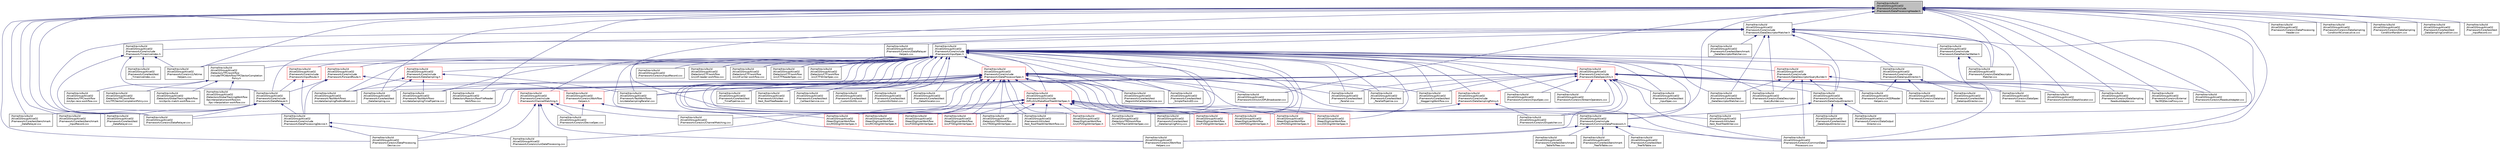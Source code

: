 digraph "/home/travis/build/AliceO2Group/AliceO2/Framework/Core/include/Framework/DataProcessingHeader.h"
{
 // INTERACTIVE_SVG=YES
  bgcolor="transparent";
  edge [fontname="Helvetica",fontsize="10",labelfontname="Helvetica",labelfontsize="10"];
  node [fontname="Helvetica",fontsize="10",shape=record];
  Node14 [label="/home/travis/build\l/AliceO2Group/AliceO2\l/Framework/Core/include\l/Framework/DataProcessingHeader.h",height=0.2,width=0.4,color="black", fillcolor="grey75", style="filled", fontcolor="black"];
  Node14 -> Node15 [dir="back",color="midnightblue",fontsize="10",style="solid",fontname="Helvetica"];
  Node15 [label="/home/travis/build\l/AliceO2Group/AliceO2\l/Detectors/Raw/src/RawFileReader\lWorkflow.cxx",height=0.2,width=0.4,color="black",URL="$d3/d87/RawFileReaderWorkflow_8cxx.html"];
  Node14 -> Node16 [dir="back",color="midnightblue",fontsize="10",style="solid",fontname="Helvetica"];
  Node16 [label="/home/travis/build\l/AliceO2Group/AliceO2\l/Framework/Core/include\l/Framework/DataDescriptorMatcher.h",height=0.2,width=0.4,color="black",URL="$d3/da3/DataDescriptorMatcher_8h.html"];
  Node16 -> Node17 [dir="back",color="midnightblue",fontsize="10",style="solid",fontname="Helvetica"];
  Node17 [label="/home/travis/build\l/AliceO2Group/AliceO2\l/Framework/Core/include\l/Framework/DataInputDirector.h",height=0.2,width=0.4,color="black",URL="$d0/d9c/DataInputDirector_8h.html"];
  Node17 -> Node18 [dir="back",color="midnightblue",fontsize="10",style="solid",fontname="Helvetica"];
  Node18 [label="/home/travis/build\l/AliceO2Group/AliceO2\l/Framework/Core/src/AODReader\lHelpers.cxx",height=0.2,width=0.4,color="black",URL="$d4/dc5/AODReaderHelpers_8cxx.html"];
  Node17 -> Node19 [dir="back",color="midnightblue",fontsize="10",style="solid",fontname="Helvetica"];
  Node19 [label="/home/travis/build\l/AliceO2Group/AliceO2\l/Framework/Core/src/DataInput\lDirector.cxx",height=0.2,width=0.4,color="black",URL="$d6/d2a/DataInputDirector_8cxx.html"];
  Node17 -> Node20 [dir="back",color="midnightblue",fontsize="10",style="solid",fontname="Helvetica"];
  Node20 [label="/home/travis/build\l/AliceO2Group/AliceO2\l/Framework/Core/test/test\l_DataInputDirector.cxx",height=0.2,width=0.4,color="black",URL="$df/d68/test__DataInputDirector_8cxx.html"];
  Node16 -> Node21 [dir="back",color="midnightblue",fontsize="10",style="solid",fontname="Helvetica"];
  Node21 [label="/home/travis/build\l/AliceO2Group/AliceO2\l/Framework/Core/include\l/Framework/DataMatcherWalker.h",height=0.2,width=0.4,color="black",URL="$d7/dc7/DataMatcherWalker_8h.html"];
  Node21 -> Node22 [dir="back",color="midnightblue",fontsize="10",style="solid",fontname="Helvetica"];
  Node22 [label="/home/travis/build\l/AliceO2Group/AliceO2\l/Framework/Core/src/DataDescriptor\lMatcher.cxx",height=0.2,width=0.4,color="black",URL="$d0/d2b/DataDescriptorMatcher_8cxx.html"];
  Node21 -> Node23 [dir="back",color="midnightblue",fontsize="10",style="solid",fontname="Helvetica"];
  Node23 [label="/home/travis/build\l/AliceO2Group/AliceO2\l/Framework/Core/src/DataSpec\lUtils.cxx",height=0.2,width=0.4,color="black",URL="$d4/dab/DataSpecUtils_8cxx.html"];
  Node16 -> Node24 [dir="back",color="midnightblue",fontsize="10",style="solid",fontname="Helvetica"];
  Node24 [label="/home/travis/build\l/AliceO2Group/AliceO2\l/Framework/Core/include\l/Framework/DataOutputDirector.h",height=0.2,width=0.4,color="black",URL="$d4/d61/DataOutputDirector_8h.html"];
  Node24 -> Node25 [dir="back",color="midnightblue",fontsize="10",style="solid",fontname="Helvetica"];
  Node25 [label="/home/travis/build\l/AliceO2Group/AliceO2\l/Framework/Core/include\l/Framework/CommonDataProcessors.h",height=0.2,width=0.4,color="black",URL="$d6/d58/CommonDataProcessors_8h.html"];
  Node25 -> Node26 [dir="back",color="midnightblue",fontsize="10",style="solid",fontname="Helvetica"];
  Node26 [label="/home/travis/build\l/AliceO2Group/AliceO2\l/Framework/Core/src/CommonData\lProcessors.cxx",height=0.2,width=0.4,color="black",URL="$df/d93/CommonDataProcessors_8cxx.html"];
  Node25 -> Node27 [dir="back",color="midnightblue",fontsize="10",style="solid",fontname="Helvetica"];
  Node27 [label="/home/travis/build\l/AliceO2Group/AliceO2\l/Framework/Core/src/Workflow\lHelpers.cxx",height=0.2,width=0.4,color="black",URL="$dc/da7/WorkflowHelpers_8cxx.html"];
  Node25 -> Node28 [dir="back",color="midnightblue",fontsize="10",style="solid",fontname="Helvetica"];
  Node28 [label="/home/travis/build\l/AliceO2Group/AliceO2\l/Framework/Core/test/benchmark\l_TableToTree.cxx",height=0.2,width=0.4,color="black",URL="$d9/dd7/benchmark__TableToTree_8cxx.html"];
  Node25 -> Node29 [dir="back",color="midnightblue",fontsize="10",style="solid",fontname="Helvetica"];
  Node29 [label="/home/travis/build\l/AliceO2Group/AliceO2\l/Framework/Core/test/benchmark\l_TreeToTable.cxx",height=0.2,width=0.4,color="black",URL="$dc/dc4/benchmark__TreeToTable_8cxx.html"];
  Node25 -> Node30 [dir="back",color="midnightblue",fontsize="10",style="solid",fontname="Helvetica"];
  Node30 [label="/home/travis/build\l/AliceO2Group/AliceO2\l/Framework/Core/test/test\l_TreeToTable.cxx",height=0.2,width=0.4,color="black",URL="$da/dae/test__TreeToTable_8cxx.html"];
  Node24 -> Node31 [dir="back",color="midnightblue",fontsize="10",style="solid",fontname="Helvetica"];
  Node31 [label="/home/travis/build\l/AliceO2Group/AliceO2\l/Framework/Core/src/DataOutput\lDirector.cxx",height=0.2,width=0.4,color="black",URL="$db/d61/DataOutputDirector_8cxx.html"];
  Node24 -> Node32 [dir="back",color="midnightblue",fontsize="10",style="solid",fontname="Helvetica"];
  Node32 [label="/home/travis/build\l/AliceO2Group/AliceO2\l/Framework/Core/test/test\l_DataOutputDirector.cxx",height=0.2,width=0.4,color="black",URL="$d8/de2/test__DataOutputDirector_8cxx.html"];
  Node16 -> Node33 [dir="back",color="midnightblue",fontsize="10",style="solid",fontname="Helvetica"];
  Node33 [label="/home/travis/build\l/AliceO2Group/AliceO2\l/Framework/Core/include\l/Framework/DataRelayer.h",height=0.2,width=0.4,color="black",URL="$df/d59/DataRelayer_8h.html"];
  Node33 -> Node34 [dir="back",color="midnightblue",fontsize="10",style="solid",fontname="Helvetica"];
  Node34 [label="/home/travis/build\l/AliceO2Group/AliceO2\l/Framework/Core/include\l/Framework/DataProcessingDevice.h",height=0.2,width=0.4,color="black",URL="$d3/d4b/DataProcessingDevice_8h.html"];
  Node34 -> Node35 [dir="back",color="midnightblue",fontsize="10",style="solid",fontname="Helvetica"];
  Node35 [label="/home/travis/build\l/AliceO2Group/AliceO2\l/Framework/Core/src/DataProcessing\lDevice.cxx",height=0.2,width=0.4,color="black",URL="$db/dac/DataProcessingDevice_8cxx.html"];
  Node34 -> Node36 [dir="back",color="midnightblue",fontsize="10",style="solid",fontname="Helvetica"];
  Node36 [label="/home/travis/build\l/AliceO2Group/AliceO2\l/Framework/Core/src/runDataProcessing.cxx",height=0.2,width=0.4,color="black",URL="$d7/d54/runDataProcessing_8cxx.html"];
  Node33 -> Node37 [dir="back",color="midnightblue",fontsize="10",style="solid",fontname="Helvetica"];
  Node37 [label="/home/travis/build\l/AliceO2Group/AliceO2\l/Framework/Core/src/DataRelayer.cxx",height=0.2,width=0.4,color="black",URL="$d1/d57/DataRelayer_8cxx.html"];
  Node33 -> Node38 [dir="back",color="midnightblue",fontsize="10",style="solid",fontname="Helvetica"];
  Node38 [label="/home/travis/build\l/AliceO2Group/AliceO2\l/Framework/Core/test/benchmark\l_DataRelayer.cxx",height=0.2,width=0.4,color="black",URL="$d8/dd6/benchmark__DataRelayer_8cxx.html"];
  Node33 -> Node39 [dir="back",color="midnightblue",fontsize="10",style="solid",fontname="Helvetica"];
  Node39 [label="/home/travis/build\l/AliceO2Group/AliceO2\l/Framework/Core/test/benchmark\l_InputRecord.cxx",height=0.2,width=0.4,color="black",URL="$df/d93/benchmark__InputRecord_8cxx.html"];
  Node33 -> Node40 [dir="back",color="midnightblue",fontsize="10",style="solid",fontname="Helvetica"];
  Node40 [label="/home/travis/build\l/AliceO2Group/AliceO2\l/Framework/Core/test/test\l_DataRelayer.cxx",height=0.2,width=0.4,color="black",URL="$dc/d6d/test__DataRelayer_8cxx.html"];
  Node16 -> Node41 [dir="back",color="midnightblue",fontsize="10",style="solid",fontname="Helvetica"];
  Node41 [label="/home/travis/build\l/AliceO2Group/AliceO2\l/Framework/Core/include\l/Framework/InputSpec.h",height=0.2,width=0.4,color="black",URL="$d5/d3f/InputSpec_8h.html"];
  Node41 -> Node42 [dir="back",color="midnightblue",fontsize="10",style="solid",fontname="Helvetica"];
  Node42 [label="/home/travis/build\l/AliceO2Group/AliceO2\l/Detectors/CTF/workflow\l/src/ctf-reader-workflow.cxx",height=0.2,width=0.4,color="black",URL="$dc/d55/ctf-reader-workflow_8cxx.html"];
  Node41 -> Node43 [dir="back",color="midnightblue",fontsize="10",style="solid",fontname="Helvetica"];
  Node43 [label="/home/travis/build\l/AliceO2Group/AliceO2\l/Detectors/CTF/workflow\l/src/ctf-writer-workflow.cxx",height=0.2,width=0.4,color="black",URL="$d7/dcb/ctf-writer-workflow_8cxx.html"];
  Node41 -> Node44 [dir="back",color="midnightblue",fontsize="10",style="solid",fontname="Helvetica"];
  Node44 [label="/home/travis/build\l/AliceO2Group/AliceO2\l/Detectors/CTF/workflow\l/src/CTFReaderSpec.cxx",height=0.2,width=0.4,color="black",URL="$d8/d12/CTFReaderSpec_8cxx.html"];
  Node41 -> Node45 [dir="back",color="midnightblue",fontsize="10",style="solid",fontname="Helvetica"];
  Node45 [label="/home/travis/build\l/AliceO2Group/AliceO2\l/Detectors/CTF/workflow\l/src/CTFWriterSpec.cxx",height=0.2,width=0.4,color="black",URL="$d4/dd7/CTFWriterSpec_8cxx.html"];
  Node41 -> Node46 [dir="back",color="midnightblue",fontsize="10",style="solid",fontname="Helvetica"];
  Node46 [label="/home/travis/build\l/AliceO2Group/AliceO2\l/Detectors/TPC/workflow\l/include/TPCWorkflow/TPCSectorCompletion\lPolicy.h",height=0.2,width=0.4,color="black",URL="$df/d6d/TPCSectorCompletionPolicy_8h.html",tooltip="DPL completion policy helper for TPC scetor data. "];
  Node46 -> Node47 [dir="back",color="midnightblue",fontsize="10",style="solid",fontname="Helvetica"];
  Node47 [label="/home/travis/build\l/AliceO2Group/AliceO2\l/Detectors/GlobalTrackingWorkflow\l/src/tpcits-match-workflow.cxx",height=0.2,width=0.4,color="black",URL="$db/d94/tpcits-match-workflow_8cxx.html"];
  Node46 -> Node48 [dir="back",color="midnightblue",fontsize="10",style="solid",fontname="Helvetica"];
  Node48 [label="/home/travis/build\l/AliceO2Group/AliceO2\l/Detectors/GlobalTrackingWorkflow\l/tpcinterpolationworkflow/src\l/tpc-interpolation-workflow.cxx",height=0.2,width=0.4,color="black",URL="$d5/d57/tpc-interpolation-workflow_8cxx.html"];
  Node46 -> Node49 [dir="back",color="midnightblue",fontsize="10",style="solid",fontname="Helvetica"];
  Node49 [label="/home/travis/build\l/AliceO2Group/AliceO2\l/Detectors/TPC/workflow\l/src/tpc-reco-workflow.cxx",height=0.2,width=0.4,color="black",URL="$d3/dbf/tpc-reco-workflow_8cxx.html",tooltip="Basic DPL workflow for TPC reconstruction starting from digits. "];
  Node46 -> Node50 [dir="back",color="midnightblue",fontsize="10",style="solid",fontname="Helvetica"];
  Node50 [label="/home/travis/build\l/AliceO2Group/AliceO2\l/Detectors/TPC/workflow\l/src/TPCSectorCompletionPolicy.cxx",height=0.2,width=0.4,color="black",URL="$dd/dd3/TPCSectorCompletionPolicy_8cxx.html",tooltip="DPL completion policy helper for TPC scetor data. "];
  Node41 -> Node51 [dir="back",color="midnightblue",fontsize="10",style="solid",fontname="Helvetica"];
  Node51 [label="/home/travis/build\l/AliceO2Group/AliceO2\l/Detectors/TRD/workflow\l/src/TRDDigitWriterSpec.cxx",height=0.2,width=0.4,color="black",URL="$dd/d1a/TRDDigitWriterSpec_8cxx.html"];
  Node41 -> Node52 [dir="back",color="midnightblue",fontsize="10",style="solid",fontname="Helvetica"];
  Node52 [label="/home/travis/build\l/AliceO2Group/AliceO2\l/Detectors/TRD/workflow\l/src/TRDTrackletWriterSpec.cxx",height=0.2,width=0.4,color="black",URL="$d0/dfb/TRDTrackletWriterSpec_8cxx.html"];
  Node41 -> Node53 [dir="back",color="midnightblue",fontsize="10",style="solid",fontname="Helvetica"];
  Node53 [label="/home/travis/build\l/AliceO2Group/AliceO2\l/Framework/Core/include\l/Framework/ChannelMatching.h",height=0.2,width=0.4,color="red",URL="$d3/d2c/ChannelMatching_8h.html"];
  Node53 -> Node54 [dir="back",color="midnightblue",fontsize="10",style="solid",fontname="Helvetica"];
  Node54 [label="/home/travis/build\l/AliceO2Group/AliceO2\l/Framework/Core/src/ChannelMatching.cxx",height=0.2,width=0.4,color="black",URL="$d6/d34/ChannelMatching_8cxx.html"];
  Node53 -> Node35 [dir="back",color="midnightblue",fontsize="10",style="solid",fontname="Helvetica"];
  Node53 -> Node55 [dir="back",color="midnightblue",fontsize="10",style="solid",fontname="Helvetica"];
  Node55 [label="/home/travis/build\l/AliceO2Group/AliceO2\l/Framework/Core/src/DeviceSpec.cxx",height=0.2,width=0.4,color="black",URL="$d8/d84/DeviceSpec_8cxx.html"];
  Node53 -> Node36 [dir="back",color="midnightblue",fontsize="10",style="solid",fontname="Helvetica"];
  Node53 -> Node27 [dir="back",color="midnightblue",fontsize="10",style="solid",fontname="Helvetica"];
  Node41 -> Node25 [dir="back",color="midnightblue",fontsize="10",style="solid",fontname="Helvetica"];
  Node41 -> Node57 [dir="back",color="midnightblue",fontsize="10",style="solid",fontname="Helvetica"];
  Node57 [label="/home/travis/build\l/AliceO2Group/AliceO2\l/Framework/Core/include\l/Framework/DataDescriptorQueryBuilder.h",height=0.2,width=0.4,color="red",URL="$db/de2/DataDescriptorQueryBuilder_8h.html"];
  Node57 -> Node24 [dir="back",color="midnightblue",fontsize="10",style="solid",fontname="Helvetica"];
  Node57 -> Node26 [dir="back",color="midnightblue",fontsize="10",style="solid",fontname="Helvetica"];
  Node57 -> Node58 [dir="back",color="midnightblue",fontsize="10",style="solid",fontname="Helvetica"];
  Node58 [label="/home/travis/build\l/AliceO2Group/AliceO2\l/Framework/Core/src/DataDescriptor\lQueryBuilder.cxx",height=0.2,width=0.4,color="black",URL="$d3/d17/DataDescriptorQueryBuilder_8cxx.html"];
  Node57 -> Node19 [dir="back",color="midnightblue",fontsize="10",style="solid",fontname="Helvetica"];
  Node57 -> Node62 [dir="back",color="midnightblue",fontsize="10",style="solid",fontname="Helvetica"];
  Node62 [label="/home/travis/build\l/AliceO2Group/AliceO2\l/Framework/Core/test/test\l_DataDescriptorMatcher.cxx",height=0.2,width=0.4,color="black",URL="$dd/d1e/test__DataDescriptorMatcher_8cxx.html"];
  Node41 -> Node24 [dir="back",color="midnightblue",fontsize="10",style="solid",fontname="Helvetica"];
  Node41 -> Node64 [dir="back",color="midnightblue",fontsize="10",style="solid",fontname="Helvetica"];
  Node64 [label="/home/travis/build\l/AliceO2Group/AliceO2\l/Framework/Core/include\l/Framework/DataProcessorSpec.h",height=0.2,width=0.4,color="red",URL="$d0/df4/DataProcessorSpec_8h.html"];
  Node64 -> Node51 [dir="back",color="midnightblue",fontsize="10",style="solid",fontname="Helvetica"];
  Node64 -> Node52 [dir="back",color="midnightblue",fontsize="10",style="solid",fontname="Helvetica"];
  Node64 -> Node25 [dir="back",color="midnightblue",fontsize="10",style="solid",fontname="Helvetica"];
  Node64 -> Node26 [dir="back",color="midnightblue",fontsize="10",style="solid",fontname="Helvetica"];
  Node64 -> Node36 [dir="back",color="midnightblue",fontsize="10",style="solid",fontname="Helvetica"];
  Node64 -> Node358 [dir="back",color="midnightblue",fontsize="10",style="solid",fontname="Helvetica"];
  Node358 [label="/home/travis/build\l/AliceO2Group/AliceO2\l/Framework/Core/test/test\l_CallbackService.cxx",height=0.2,width=0.4,color="black",URL="$db/d30/test__CallbackService_8cxx.html"];
  Node64 -> Node360 [dir="back",color="midnightblue",fontsize="10",style="solid",fontname="Helvetica"];
  Node360 [label="/home/travis/build\l/AliceO2Group/AliceO2\l/Framework/Core/test/test\l_CustomGUIGL.cxx",height=0.2,width=0.4,color="black",URL="$d5/d47/test__CustomGUIGL_8cxx.html"];
  Node64 -> Node361 [dir="back",color="midnightblue",fontsize="10",style="solid",fontname="Helvetica"];
  Node361 [label="/home/travis/build\l/AliceO2Group/AliceO2\l/Framework/Core/test/test\l_CustomGUISokol.cxx",height=0.2,width=0.4,color="black",URL="$d6/dd1/test__CustomGUISokol_8cxx.html"];
  Node64 -> Node364 [dir="back",color="midnightblue",fontsize="10",style="solid",fontname="Helvetica"];
  Node364 [label="/home/travis/build\l/AliceO2Group/AliceO2\l/Framework/Core/test/test\l_DataAllocator.cxx",height=0.2,width=0.4,color="black",URL="$d2/da2/test__DataAllocator_8cxx.html"];
  Node64 -> Node367 [dir="back",color="midnightblue",fontsize="10",style="solid",fontname="Helvetica"];
  Node367 [label="/home/travis/build\l/AliceO2Group/AliceO2\l/Framework/Core/test/test\l_Parallel.cxx",height=0.2,width=0.4,color="black",URL="$d3/d66/test__Parallel_8cxx.html"];
  Node64 -> Node368 [dir="back",color="midnightblue",fontsize="10",style="solid",fontname="Helvetica"];
  Node368 [label="/home/travis/build\l/AliceO2Group/AliceO2\l/Framework/Core/test/test\l_ParallelPipeline.cxx",height=0.2,width=0.4,color="black",URL="$d8/d7e/test__ParallelPipeline_8cxx.html"];
  Node64 -> Node371 [dir="back",color="midnightblue",fontsize="10",style="solid",fontname="Helvetica"];
  Node371 [label="/home/travis/build\l/AliceO2Group/AliceO2\l/Framework/Core/test/test\l_RegionInfoCallbackService.cxx",height=0.2,width=0.4,color="black",URL="$d7/d71/test__RegionInfoCallbackService_8cxx.html"];
  Node64 -> Node378 [dir="back",color="midnightblue",fontsize="10",style="solid",fontname="Helvetica"];
  Node378 [label="/home/travis/build\l/AliceO2Group/AliceO2\l/Framework/Core/test/test\l_SimpleTracksED.cxx",height=0.2,width=0.4,color="black",URL="$d7/d18/test__SimpleTracksED_8cxx.html"];
  Node64 -> Node382 [dir="back",color="midnightblue",fontsize="10",style="solid",fontname="Helvetica"];
  Node382 [label="/home/travis/build\l/AliceO2Group/AliceO2\l/Framework/Core/test/test\l_StaggeringWorkflow.cxx",height=0.2,width=0.4,color="black",URL="$dd/d16/test__StaggeringWorkflow_8cxx.html"];
  Node64 -> Node384 [dir="back",color="midnightblue",fontsize="10",style="solid",fontname="Helvetica"];
  Node384 [label="/home/travis/build\l/AliceO2Group/AliceO2\l/Framework/Core/test/test\l_TimePipeline.cxx",height=0.2,width=0.4,color="black",URL="$d1/d4f/test__TimePipeline_8cxx.html"];
  Node64 -> Node386 [dir="back",color="midnightblue",fontsize="10",style="solid",fontname="Helvetica"];
  Node386 [label="/home/travis/build\l/AliceO2Group/AliceO2\l/Framework/TestWorkflows\l/src/dataSamplingParallel.cxx",height=0.2,width=0.4,color="black",URL="$d3/dbe/dataSamplingParallel_8cxx.html"];
  Node64 -> Node387 [dir="back",color="midnightblue",fontsize="10",style="solid",fontname="Helvetica"];
  Node387 [label="/home/travis/build\l/AliceO2Group/AliceO2\l/Framework/TestWorkflows\l/src/dataSamplingPodAndRoot.cxx",height=0.2,width=0.4,color="black",URL="$de/da3/dataSamplingPodAndRoot_8cxx.html"];
  Node64 -> Node388 [dir="back",color="midnightblue",fontsize="10",style="solid",fontname="Helvetica"];
  Node388 [label="/home/travis/build\l/AliceO2Group/AliceO2\l/Framework/TestWorkflows\l/src/dataSamplingTimePipeline.cxx",height=0.2,width=0.4,color="black",URL="$db/d9e/dataSamplingTimePipeline_8cxx.html"];
  Node64 -> Node486 [dir="back",color="midnightblue",fontsize="10",style="solid",fontname="Helvetica"];
  Node486 [label="/home/travis/build\l/AliceO2Group/AliceO2\l/Framework/Utils/include\l/DPLUtils/MakeRootTreeWriterSpec.h",height=0.2,width=0.4,color="red",URL="$d5/dc8/MakeRootTreeWriterSpec_8h.html",tooltip="Configurable generator for RootTreeWriter processor spec. "];
  Node486 -> Node51 [dir="back",color="midnightblue",fontsize="10",style="solid",fontname="Helvetica"];
  Node486 -> Node52 [dir="back",color="midnightblue",fontsize="10",style="solid",fontname="Helvetica"];
  Node486 -> Node487 [dir="back",color="midnightblue",fontsize="10",style="solid",fontname="Helvetica"];
  Node487 [label="/home/travis/build\l/AliceO2Group/AliceO2\l/Framework/Utils/test\l/test_RootTreeWriter.cxx",height=0.2,width=0.4,color="black",URL="$da/dcf/test__RootTreeWriter_8cxx.html"];
  Node486 -> Node411 [dir="back",color="midnightblue",fontsize="10",style="solid",fontname="Helvetica"];
  Node411 [label="/home/travis/build\l/AliceO2Group/AliceO2\l/Framework/Utils/test\l/test_RootTreeWriterWorkflow.cxx",height=0.2,width=0.4,color="black",URL="$d1/d02/test__RootTreeWriterWorkflow_8cxx.html"];
  Node486 -> Node488 [dir="back",color="midnightblue",fontsize="10",style="solid",fontname="Helvetica"];
  Node488 [label="/home/travis/build\l/AliceO2Group/AliceO2\l/Steer/DigitizerWorkflow\l/src/CPVDigitWriterSpec.h",height=0.2,width=0.4,color="red",URL="$d1/dc0/CPVDigitWriterSpec_8h.html"];
  Node486 -> Node490 [dir="back",color="midnightblue",fontsize="10",style="solid",fontname="Helvetica"];
  Node490 [label="/home/travis/build\l/AliceO2Group/AliceO2\l/Steer/DigitizerWorkflow\l/src/FDDDigitWriterSpec.h",height=0.2,width=0.4,color="red",URL="$d8/dcd/FDDDigitWriterSpec_8h.html"];
  Node486 -> Node491 [dir="back",color="midnightblue",fontsize="10",style="solid",fontname="Helvetica"];
  Node491 [label="/home/travis/build\l/AliceO2Group/AliceO2\l/Steer/DigitizerWorkflow\l/src/FT0DigitWriterSpec.h",height=0.2,width=0.4,color="red",URL="$d4/d85/FT0DigitWriterSpec_8h.html"];
  Node486 -> Node492 [dir="back",color="midnightblue",fontsize="10",style="solid",fontname="Helvetica"];
  Node492 [label="/home/travis/build\l/AliceO2Group/AliceO2\l/Steer/DigitizerWorkflow\l/src/FV0DigitWriterSpec.h",height=0.2,width=0.4,color="red",URL="$d3/d12/FV0DigitWriterSpec_8h.html"];
  Node486 -> Node493 [dir="back",color="midnightblue",fontsize="10",style="solid",fontname="Helvetica"];
  Node493 [label="/home/travis/build\l/AliceO2Group/AliceO2\l/Steer/DigitizerWorkflow\l/src/HMPIDDigitWriterSpec.h",height=0.2,width=0.4,color="red",URL="$d5/d5b/HMPIDDigitWriterSpec_8h.html"];
  Node486 -> Node494 [dir="back",color="midnightblue",fontsize="10",style="solid",fontname="Helvetica"];
  Node494 [label="/home/travis/build\l/AliceO2Group/AliceO2\l/Steer/DigitizerWorkflow\l/src/MCHDigitWriterSpec.h",height=0.2,width=0.4,color="red",URL="$d8/d60/MCHDigitWriterSpec_8h.html"];
  Node486 -> Node495 [dir="back",color="midnightblue",fontsize="10",style="solid",fontname="Helvetica"];
  Node495 [label="/home/travis/build\l/AliceO2Group/AliceO2\l/Steer/DigitizerWorkflow\l/src/MIDDigitWriterSpec.h",height=0.2,width=0.4,color="red",URL="$d9/d65/MIDDigitWriterSpec_8h.html"];
  Node486 -> Node496 [dir="back",color="midnightblue",fontsize="10",style="solid",fontname="Helvetica"];
  Node496 [label="/home/travis/build\l/AliceO2Group/AliceO2\l/Steer/DigitizerWorkflow\l/src/PHOSDigitWriterSpec.h",height=0.2,width=0.4,color="red",URL="$d4/d33/PHOSDigitWriterSpec_8h.html"];
  Node486 -> Node497 [dir="back",color="midnightblue",fontsize="10",style="solid",fontname="Helvetica"];
  Node497 [label="/home/travis/build\l/AliceO2Group/AliceO2\l/Steer/DigitizerWorkflow\l/src/ZDCDigitWriterSpec.h",height=0.2,width=0.4,color="red",URL="$d9/d31/ZDCDigitWriterSpec_8h.html"];
  Node64 -> Node499 [dir="back",color="midnightblue",fontsize="10",style="solid",fontname="Helvetica"];
  Node499 [label="/home/travis/build\l/AliceO2Group/AliceO2\l/Framework/Utils/src/DPLBroadcaster.cxx",height=0.2,width=0.4,color="black",URL="$d5/d63/DPLBroadcaster_8cxx.html",tooltip="Implementation of generic DPL broadcaster, v0.1. "];
  Node64 -> Node410 [dir="back",color="midnightblue",fontsize="10",style="solid",fontname="Helvetica"];
  Node410 [label="/home/travis/build\l/AliceO2Group/AliceO2\l/Framework/Utils/test\l/test_RootTreeReader.cxx",height=0.2,width=0.4,color="black",URL="$d6/d0d/test__RootTreeReader_8cxx.html"];
  Node64 -> Node411 [dir="back",color="midnightblue",fontsize="10",style="solid",fontname="Helvetica"];
  Node64 -> Node488 [dir="back",color="midnightblue",fontsize="10",style="solid",fontname="Helvetica"];
  Node64 -> Node490 [dir="back",color="midnightblue",fontsize="10",style="solid",fontname="Helvetica"];
  Node64 -> Node491 [dir="back",color="midnightblue",fontsize="10",style="solid",fontname="Helvetica"];
  Node64 -> Node492 [dir="back",color="midnightblue",fontsize="10",style="solid",fontname="Helvetica"];
  Node64 -> Node493 [dir="back",color="midnightblue",fontsize="10",style="solid",fontname="Helvetica"];
  Node64 -> Node494 [dir="back",color="midnightblue",fontsize="10",style="solid",fontname="Helvetica"];
  Node64 -> Node495 [dir="back",color="midnightblue",fontsize="10",style="solid",fontname="Helvetica"];
  Node64 -> Node496 [dir="back",color="midnightblue",fontsize="10",style="solid",fontname="Helvetica"];
  Node64 -> Node497 [dir="back",color="midnightblue",fontsize="10",style="solid",fontname="Helvetica"];
  Node41 -> Node463 [dir="back",color="midnightblue",fontsize="10",style="solid",fontname="Helvetica"];
  Node463 [label="/home/travis/build\l/AliceO2Group/AliceO2\l/Framework/Core/include\l/Framework/DataSampling.h",height=0.2,width=0.4,color="red",URL="$d7/d78/DataSampling_8h.html",tooltip="Definition of O2 Data Sampling, v1.0. "];
  Node463 -> Node327 [dir="back",color="midnightblue",fontsize="10",style="solid",fontname="Helvetica"];
  Node327 [label="/home/travis/build\l/AliceO2Group/AliceO2\l/Framework/Core/test/test\l_DataSampling.cxx",height=0.2,width=0.4,color="black",URL="$d1/de8/test__DataSampling_8cxx.html"];
  Node463 -> Node386 [dir="back",color="midnightblue",fontsize="10",style="solid",fontname="Helvetica"];
  Node463 -> Node387 [dir="back",color="midnightblue",fontsize="10",style="solid",fontname="Helvetica"];
  Node463 -> Node388 [dir="back",color="midnightblue",fontsize="10",style="solid",fontname="Helvetica"];
  Node41 -> Node539 [dir="back",color="midnightblue",fontsize="10",style="solid",fontname="Helvetica"];
  Node539 [label="/home/travis/build\l/AliceO2Group/AliceO2\l/Framework/Core/include\l/Framework/DataSamplingPolicy.h",height=0.2,width=0.4,color="red",URL="$d2/d1b/DataSamplingPolicy_8h.html",tooltip="A declaration of O2 Data Sampling Policy. "];
  Node539 -> Node429 [dir="back",color="midnightblue",fontsize="10",style="solid",fontname="Helvetica"];
  Node429 [label="/home/travis/build\l/AliceO2Group/AliceO2\l/Framework/Core/src/Dispatcher.cxx",height=0.2,width=0.4,color="black",URL="$d1/dca/Dispatcher_8cxx.html",tooltip="Implementation of Dispatcher for O2 Data Sampling. "];
  Node539 -> Node540 [dir="back",color="midnightblue",fontsize="10",style="solid",fontname="Helvetica"];
  Node540 [label="/home/travis/build\l/AliceO2Group/AliceO2\l/Framework/Core/test/test\l_DataSamplingPolicy.cxx",height=0.2,width=0.4,color="black",URL="$d3/ddc/test__DataSamplingPolicy_8cxx.html"];
  Node41 -> Node541 [dir="back",color="midnightblue",fontsize="10",style="solid",fontname="Helvetica"];
  Node541 [label="/home/travis/build\l/AliceO2Group/AliceO2\l/Framework/Core/include\l/Framework/DataSpecUtils.h",height=0.2,width=0.4,color="red",URL="$d6/d68/DataSpecUtils_8h.html"];
  Node541 -> Node15 [dir="back",color="midnightblue",fontsize="10",style="solid",fontname="Helvetica"];
  Node541 -> Node24 [dir="back",color="midnightblue",fontsize="10",style="solid",fontname="Helvetica"];
  Node541 -> Node539 [dir="back",color="midnightblue",fontsize="10",style="solid",fontname="Helvetica"];
  Node541 -> Node18 [dir="back",color="midnightblue",fontsize="10",style="solid",fontname="Helvetica"];
  Node541 -> Node54 [dir="back",color="midnightblue",fontsize="10",style="solid",fontname="Helvetica"];
  Node541 -> Node26 [dir="back",color="midnightblue",fontsize="10",style="solid",fontname="Helvetica"];
  Node541 -> Node569 [dir="back",color="midnightblue",fontsize="10",style="solid",fontname="Helvetica"];
  Node569 [label="/home/travis/build\l/AliceO2Group/AliceO2\l/Framework/Core/src/DataAllocator.cxx",height=0.2,width=0.4,color="black",URL="$db/d9d/DataAllocator_8cxx.html"];
  Node541 -> Node35 [dir="back",color="midnightblue",fontsize="10",style="solid",fontname="Helvetica"];
  Node541 -> Node37 [dir="back",color="midnightblue",fontsize="10",style="solid",fontname="Helvetica"];
  Node541 -> Node326 [dir="back",color="midnightblue",fontsize="10",style="solid",fontname="Helvetica"];
  Node326 [label="/home/travis/build\l/AliceO2Group/AliceO2\l/Framework/Core/src/DataSampling\lReadoutAdapter.cxx",height=0.2,width=0.4,color="black",URL="$dc/da2/DataSamplingReadoutAdapter_8cxx.html"];
  Node541 -> Node23 [dir="back",color="midnightblue",fontsize="10",style="solid",fontname="Helvetica"];
  Node541 -> Node429 [dir="back",color="midnightblue",fontsize="10",style="solid",fontname="Helvetica"];
  Node541 -> Node331 [dir="back",color="midnightblue",fontsize="10",style="solid",fontname="Helvetica"];
  Node331 [label="/home/travis/build\l/AliceO2Group/AliceO2\l/Framework/Core/src/External\lFairMQDeviceProxy.cxx",height=0.2,width=0.4,color="black",URL="$dc/df3/ExternalFairMQDeviceProxy_8cxx.html"];
  Node541 -> Node570 [dir="back",color="midnightblue",fontsize="10",style="solid",fontname="Helvetica"];
  Node570 [label="/home/travis/build\l/AliceO2Group/AliceO2\l/Framework/Core/src/InputSpec.cxx",height=0.2,width=0.4,color="black",URL="$d6/dda/InputSpec_8cxx.html"];
  Node541 -> Node329 [dir="back",color="midnightblue",fontsize="10",style="solid",fontname="Helvetica"];
  Node329 [label="/home/travis/build\l/AliceO2Group/AliceO2\l/Framework/Core/src/ReadoutAdapter.cxx",height=0.2,width=0.4,color="black",URL="$da/df2/ReadoutAdapter_8cxx.html"];
  Node541 -> Node571 [dir="back",color="midnightblue",fontsize="10",style="solid",fontname="Helvetica"];
  Node571 [label="/home/travis/build\l/AliceO2Group/AliceO2\l/Framework/Core/src/StreamOperators.cxx",height=0.2,width=0.4,color="black",URL="$d2/d13/StreamOperators_8cxx.html"];
  Node541 -> Node27 [dir="back",color="midnightblue",fontsize="10",style="solid",fontname="Helvetica"];
  Node541 -> Node327 [dir="back",color="midnightblue",fontsize="10",style="solid",fontname="Helvetica"];
  Node541 -> Node572 [dir="back",color="midnightblue",fontsize="10",style="solid",fontname="Helvetica"];
  Node572 [label="/home/travis/build\l/AliceO2Group/AliceO2\l/Framework/Core/test/test\l_InputSpec.cxx",height=0.2,width=0.4,color="black",URL="$d5/d5b/test__InputSpec_8cxx.html"];
  Node541 -> Node367 [dir="back",color="midnightblue",fontsize="10",style="solid",fontname="Helvetica"];
  Node541 -> Node368 [dir="back",color="midnightblue",fontsize="10",style="solid",fontname="Helvetica"];
  Node541 -> Node382 [dir="back",color="midnightblue",fontsize="10",style="solid",fontname="Helvetica"];
  Node541 -> Node386 [dir="back",color="midnightblue",fontsize="10",style="solid",fontname="Helvetica"];
  Node41 -> Node573 [dir="back",color="midnightblue",fontsize="10",style="solid",fontname="Helvetica"];
  Node573 [label="/home/travis/build\l/AliceO2Group/AliceO2\l/Framework/Core/include\l/Framework/ForwardRoute.h",height=0.2,width=0.4,color="red",URL="$d7/d12/ForwardRoute_8h.html"];
  Node573 -> Node34 [dir="back",color="midnightblue",fontsize="10",style="solid",fontname="Helvetica"];
  Node573 -> Node33 [dir="back",color="midnightblue",fontsize="10",style="solid",fontname="Helvetica"];
  Node573 -> Node464 [dir="back",color="midnightblue",fontsize="10",style="solid",fontname="Helvetica"];
  Node464 [label="/home/travis/build\l/AliceO2Group/AliceO2\l/Framework/Core/src/Workflow\lHelpers.h",height=0.2,width=0.4,color="red",URL="$d9/da0/WorkflowHelpers_8h.html"];
  Node464 -> Node55 [dir="back",color="midnightblue",fontsize="10",style="solid",fontname="Helvetica"];
  Node464 -> Node27 [dir="back",color="midnightblue",fontsize="10",style="solid",fontname="Helvetica"];
  Node41 -> Node574 [dir="back",color="midnightblue",fontsize="10",style="solid",fontname="Helvetica"];
  Node574 [label="/home/travis/build\l/AliceO2Group/AliceO2\l/Framework/Core/include\l/Framework/InputRoute.h",height=0.2,width=0.4,color="red",URL="$d5/d19/InputRoute_8h.html"];
  Node574 -> Node34 [dir="back",color="midnightblue",fontsize="10",style="solid",fontname="Helvetica"];
  Node574 -> Node33 [dir="back",color="midnightblue",fontsize="10",style="solid",fontname="Helvetica"];
  Node41 -> Node26 [dir="back",color="midnightblue",fontsize="10",style="solid",fontname="Helvetica"];
  Node41 -> Node58 [dir="back",color="midnightblue",fontsize="10",style="solid",fontname="Helvetica"];
  Node41 -> Node464 [dir="back",color="midnightblue",fontsize="10",style="solid",fontname="Helvetica"];
  Node41 -> Node562 [dir="back",color="midnightblue",fontsize="10",style="solid",fontname="Helvetica"];
  Node562 [label="/home/travis/build\l/AliceO2Group/AliceO2\l/Framework/Core/src/InputRecord.cxx",height=0.2,width=0.4,color="black",URL="$df/d8e/InputRecord_8cxx.html"];
  Node41 -> Node570 [dir="back",color="midnightblue",fontsize="10",style="solid",fontname="Helvetica"];
  Node41 -> Node577 [dir="back",color="midnightblue",fontsize="10",style="solid",fontname="Helvetica"];
  Node577 [label="/home/travis/build\l/AliceO2Group/AliceO2\l/Framework/Core/src/Lifetime\lHelpers.cxx",height=0.2,width=0.4,color="black",URL="$d4/d7a/LifetimeHelpers_8cxx.html"];
  Node41 -> Node571 [dir="back",color="midnightblue",fontsize="10",style="solid",fontname="Helvetica"];
  Node41 -> Node358 [dir="back",color="midnightblue",fontsize="10",style="solid",fontname="Helvetica"];
  Node41 -> Node360 [dir="back",color="midnightblue",fontsize="10",style="solid",fontname="Helvetica"];
  Node41 -> Node361 [dir="back",color="midnightblue",fontsize="10",style="solid",fontname="Helvetica"];
  Node41 -> Node364 [dir="back",color="midnightblue",fontsize="10",style="solid",fontname="Helvetica"];
  Node41 -> Node62 [dir="back",color="midnightblue",fontsize="10",style="solid",fontname="Helvetica"];
  Node41 -> Node572 [dir="back",color="midnightblue",fontsize="10",style="solid",fontname="Helvetica"];
  Node41 -> Node367 [dir="back",color="midnightblue",fontsize="10",style="solid",fontname="Helvetica"];
  Node41 -> Node368 [dir="back",color="midnightblue",fontsize="10",style="solid",fontname="Helvetica"];
  Node41 -> Node371 [dir="back",color="midnightblue",fontsize="10",style="solid",fontname="Helvetica"];
  Node41 -> Node378 [dir="back",color="midnightblue",fontsize="10",style="solid",fontname="Helvetica"];
  Node41 -> Node382 [dir="back",color="midnightblue",fontsize="10",style="solid",fontname="Helvetica"];
  Node41 -> Node384 [dir="back",color="midnightblue",fontsize="10",style="solid",fontname="Helvetica"];
  Node41 -> Node386 [dir="back",color="midnightblue",fontsize="10",style="solid",fontname="Helvetica"];
  Node41 -> Node387 [dir="back",color="midnightblue",fontsize="10",style="solid",fontname="Helvetica"];
  Node41 -> Node388 [dir="back",color="midnightblue",fontsize="10",style="solid",fontname="Helvetica"];
  Node41 -> Node486 [dir="back",color="midnightblue",fontsize="10",style="solid",fontname="Helvetica"];
  Node41 -> Node410 [dir="back",color="midnightblue",fontsize="10",style="solid",fontname="Helvetica"];
  Node41 -> Node411 [dir="back",color="midnightblue",fontsize="10",style="solid",fontname="Helvetica"];
  Node41 -> Node488 [dir="back",color="midnightblue",fontsize="10",style="solid",fontname="Helvetica"];
  Node41 -> Node490 [dir="back",color="midnightblue",fontsize="10",style="solid",fontname="Helvetica"];
  Node41 -> Node491 [dir="back",color="midnightblue",fontsize="10",style="solid",fontname="Helvetica"];
  Node41 -> Node492 [dir="back",color="midnightblue",fontsize="10",style="solid",fontname="Helvetica"];
  Node41 -> Node493 [dir="back",color="midnightblue",fontsize="10",style="solid",fontname="Helvetica"];
  Node41 -> Node494 [dir="back",color="midnightblue",fontsize="10",style="solid",fontname="Helvetica"];
  Node41 -> Node495 [dir="back",color="midnightblue",fontsize="10",style="solid",fontname="Helvetica"];
  Node41 -> Node496 [dir="back",color="midnightblue",fontsize="10",style="solid",fontname="Helvetica"];
  Node41 -> Node497 [dir="back",color="midnightblue",fontsize="10",style="solid",fontname="Helvetica"];
  Node16 -> Node578 [dir="back",color="midnightblue",fontsize="10",style="solid",fontname="Helvetica"];
  Node578 [label="/home/travis/build\l/AliceO2Group/AliceO2\l/Framework/Core/include\l/Framework/TimesliceIndex.h",height=0.2,width=0.4,color="black",URL="$d4/def/TimesliceIndex_8h.html"];
  Node578 -> Node33 [dir="back",color="midnightblue",fontsize="10",style="solid",fontname="Helvetica"];
  Node578 -> Node37 [dir="back",color="midnightblue",fontsize="10",style="solid",fontname="Helvetica"];
  Node578 -> Node577 [dir="back",color="midnightblue",fontsize="10",style="solid",fontname="Helvetica"];
  Node578 -> Node579 [dir="back",color="midnightblue",fontsize="10",style="solid",fontname="Helvetica"];
  Node579 [label="/home/travis/build\l/AliceO2Group/AliceO2\l/Framework/Core/test/test\l_TimesliceIndex.cxx",height=0.2,width=0.4,color="black",URL="$df/dc4/test__TimesliceIndex_8cxx.html"];
  Node16 -> Node26 [dir="back",color="midnightblue",fontsize="10",style="solid",fontname="Helvetica"];
  Node16 -> Node22 [dir="back",color="midnightblue",fontsize="10",style="solid",fontname="Helvetica"];
  Node16 -> Node58 [dir="back",color="midnightblue",fontsize="10",style="solid",fontname="Helvetica"];
  Node16 -> Node37 [dir="back",color="midnightblue",fontsize="10",style="solid",fontname="Helvetica"];
  Node16 -> Node576 [dir="back",color="midnightblue",fontsize="10",style="solid",fontname="Helvetica"];
  Node576 [label="/home/travis/build\l/AliceO2Group/AliceO2\l/Framework/Core/src/DataRelayer\lHelpers.cxx",height=0.2,width=0.4,color="black",URL="$df/d68/DataRelayerHelpers_8cxx.html"];
  Node16 -> Node23 [dir="back",color="midnightblue",fontsize="10",style="solid",fontname="Helvetica"];
  Node16 -> Node580 [dir="back",color="midnightblue",fontsize="10",style="solid",fontname="Helvetica"];
  Node580 [label="/home/travis/build\l/AliceO2Group/AliceO2\l/Framework/Core/test/benchmark\l_DataDescriptorMatcher.cxx",height=0.2,width=0.4,color="black",URL="$d5/de4/benchmark__DataDescriptorMatcher_8cxx.html"];
  Node16 -> Node62 [dir="back",color="midnightblue",fontsize="10",style="solid",fontname="Helvetica"];
  Node14 -> Node26 [dir="back",color="midnightblue",fontsize="10",style="solid",fontname="Helvetica"];
  Node14 -> Node569 [dir="back",color="midnightblue",fontsize="10",style="solid",fontname="Helvetica"];
  Node14 -> Node22 [dir="back",color="midnightblue",fontsize="10",style="solid",fontname="Helvetica"];
  Node14 -> Node35 [dir="back",color="midnightblue",fontsize="10",style="solid",fontname="Helvetica"];
  Node14 -> Node581 [dir="back",color="midnightblue",fontsize="10",style="solid",fontname="Helvetica"];
  Node581 [label="/home/travis/build\l/AliceO2Group/AliceO2\l/Framework/Core/src/DataProcessing\lHeader.cxx",height=0.2,width=0.4,color="black",URL="$d8/d4b/DataProcessingHeader_8cxx.html"];
  Node14 -> Node37 [dir="back",color="midnightblue",fontsize="10",style="solid",fontname="Helvetica"];
  Node14 -> Node582 [dir="back",color="midnightblue",fontsize="10",style="solid",fontname="Helvetica"];
  Node582 [label="/home/travis/build\l/AliceO2Group/AliceO2\l/Framework/Core/src/DataSampling\lConditionNConsecutive.cxx",height=0.2,width=0.4,color="black",URL="$d0/dd6/DataSamplingConditionNConsecutive_8cxx.html",tooltip="Implementation of DataSamplingConditionNConsecutive. "];
  Node14 -> Node583 [dir="back",color="midnightblue",fontsize="10",style="solid",fontname="Helvetica"];
  Node583 [label="/home/travis/build\l/AliceO2Group/AliceO2\l/Framework/Core/src/DataSampling\lConditionRandom.cxx",height=0.2,width=0.4,color="black",URL="$d4/dba/DataSamplingConditionRandom_8cxx.html",tooltip="Implementation of random DataSamplingCondition. "];
  Node14 -> Node326 [dir="back",color="midnightblue",fontsize="10",style="solid",fontname="Helvetica"];
  Node14 -> Node429 [dir="back",color="midnightblue",fontsize="10",style="solid",fontname="Helvetica"];
  Node14 -> Node331 [dir="back",color="midnightblue",fontsize="10",style="solid",fontname="Helvetica"];
  Node14 -> Node577 [dir="back",color="midnightblue",fontsize="10",style="solid",fontname="Helvetica"];
  Node14 -> Node329 [dir="back",color="midnightblue",fontsize="10",style="solid",fontname="Helvetica"];
  Node14 -> Node38 [dir="back",color="midnightblue",fontsize="10",style="solid",fontname="Helvetica"];
  Node14 -> Node39 [dir="back",color="midnightblue",fontsize="10",style="solid",fontname="Helvetica"];
  Node14 -> Node40 [dir="back",color="midnightblue",fontsize="10",style="solid",fontname="Helvetica"];
  Node14 -> Node327 [dir="back",color="midnightblue",fontsize="10",style="solid",fontname="Helvetica"];
  Node14 -> Node584 [dir="back",color="midnightblue",fontsize="10",style="solid",fontname="Helvetica"];
  Node584 [label="/home/travis/build\l/AliceO2Group/AliceO2\l/Framework/Core/test/test\l_DataSamplingCondition.cxx",height=0.2,width=0.4,color="black",URL="$dd/d70/test__DataSamplingCondition_8cxx.html"];
  Node14 -> Node540 [dir="back",color="midnightblue",fontsize="10",style="solid",fontname="Helvetica"];
  Node14 -> Node563 [dir="back",color="midnightblue",fontsize="10",style="solid",fontname="Helvetica"];
  Node563 [label="/home/travis/build\l/AliceO2Group/AliceO2\l/Framework/Core/test/test\l_InputRecord.cxx",height=0.2,width=0.4,color="black",URL="$df/dc1/test__InputRecord_8cxx.html"];
  Node14 -> Node499 [dir="back",color="midnightblue",fontsize="10",style="solid",fontname="Helvetica"];
  Node14 -> Node487 [dir="back",color="midnightblue",fontsize="10",style="solid",fontname="Helvetica"];
}

